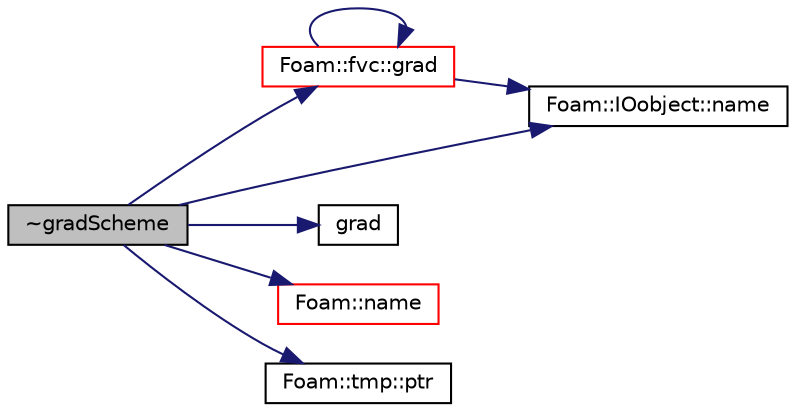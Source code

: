 digraph "~gradScheme"
{
  bgcolor="transparent";
  edge [fontname="Helvetica",fontsize="10",labelfontname="Helvetica",labelfontsize="10"];
  node [fontname="Helvetica",fontsize="10",shape=record];
  rankdir="LR";
  Node61 [label="~gradScheme",height=0.2,width=0.4,color="black", fillcolor="grey75", style="filled", fontcolor="black"];
  Node61 -> Node62 [color="midnightblue",fontsize="10",style="solid",fontname="Helvetica"];
  Node62 [label="Foam::fvc::grad",height=0.2,width=0.4,color="red",URL="$a21861.html#a7c00ec90ecc15ed3005255e42c52827a"];
  Node62 -> Node64 [color="midnightblue",fontsize="10",style="solid",fontname="Helvetica"];
  Node64 [label="Foam::IOobject::name",height=0.2,width=0.4,color="black",URL="$a27249.html#acc80e00a8ac919288fb55bd14cc88bf6",tooltip="Return name. "];
  Node62 -> Node62 [color="midnightblue",fontsize="10",style="solid",fontname="Helvetica"];
  Node61 -> Node65 [color="midnightblue",fontsize="10",style="solid",fontname="Helvetica"];
  Node65 [label="grad",height=0.2,width=0.4,color="black",URL="$a23361.html#afc4c4370e152a38f36dccc027eba93cd",tooltip="Calculate and return the grad of the given field. "];
  Node61 -> Node66 [color="midnightblue",fontsize="10",style="solid",fontname="Helvetica"];
  Node66 [label="Foam::name",height=0.2,width=0.4,color="red",URL="$a21851.html#adcb0df2bd4953cb6bb390272d8263c3a",tooltip="Return a string representation of a complex. "];
  Node61 -> Node64 [color="midnightblue",fontsize="10",style="solid",fontname="Helvetica"];
  Node61 -> Node69 [color="midnightblue",fontsize="10",style="solid",fontname="Helvetica"];
  Node69 [label="Foam::tmp::ptr",height=0.2,width=0.4,color="black",URL="$a27077.html#ad62d481db7f40d0856f327ac78cbb69f",tooltip="Return tmp pointer for reuse. "];
}
